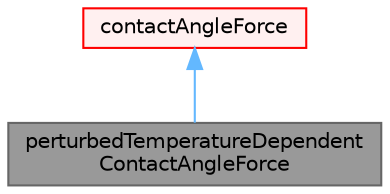 digraph "perturbedTemperatureDependentContactAngleForce"
{
 // LATEX_PDF_SIZE
  bgcolor="transparent";
  edge [fontname=Helvetica,fontsize=10,labelfontname=Helvetica,labelfontsize=10];
  node [fontname=Helvetica,fontsize=10,shape=box,height=0.2,width=0.4];
  Node1 [id="Node000001",label="perturbedTemperatureDependent\lContactAngleForce",height=0.2,width=0.4,color="gray40", fillcolor="grey60", style="filled", fontcolor="black",tooltip="Temperature dependent contact angle force with a stochastic perturbation."];
  Node2 -> Node1 [id="edge1_Node000001_Node000002",dir="back",color="steelblue1",style="solid",tooltip=" "];
  Node2 [id="Node000002",label="contactAngleForce",height=0.2,width=0.4,color="red", fillcolor="#FFF0F0", style="filled",URL="$classFoam_1_1regionModels_1_1surfaceFilmModels_1_1contactAngleForce.html",tooltip="Base-class for film contact angle force models."];
}
